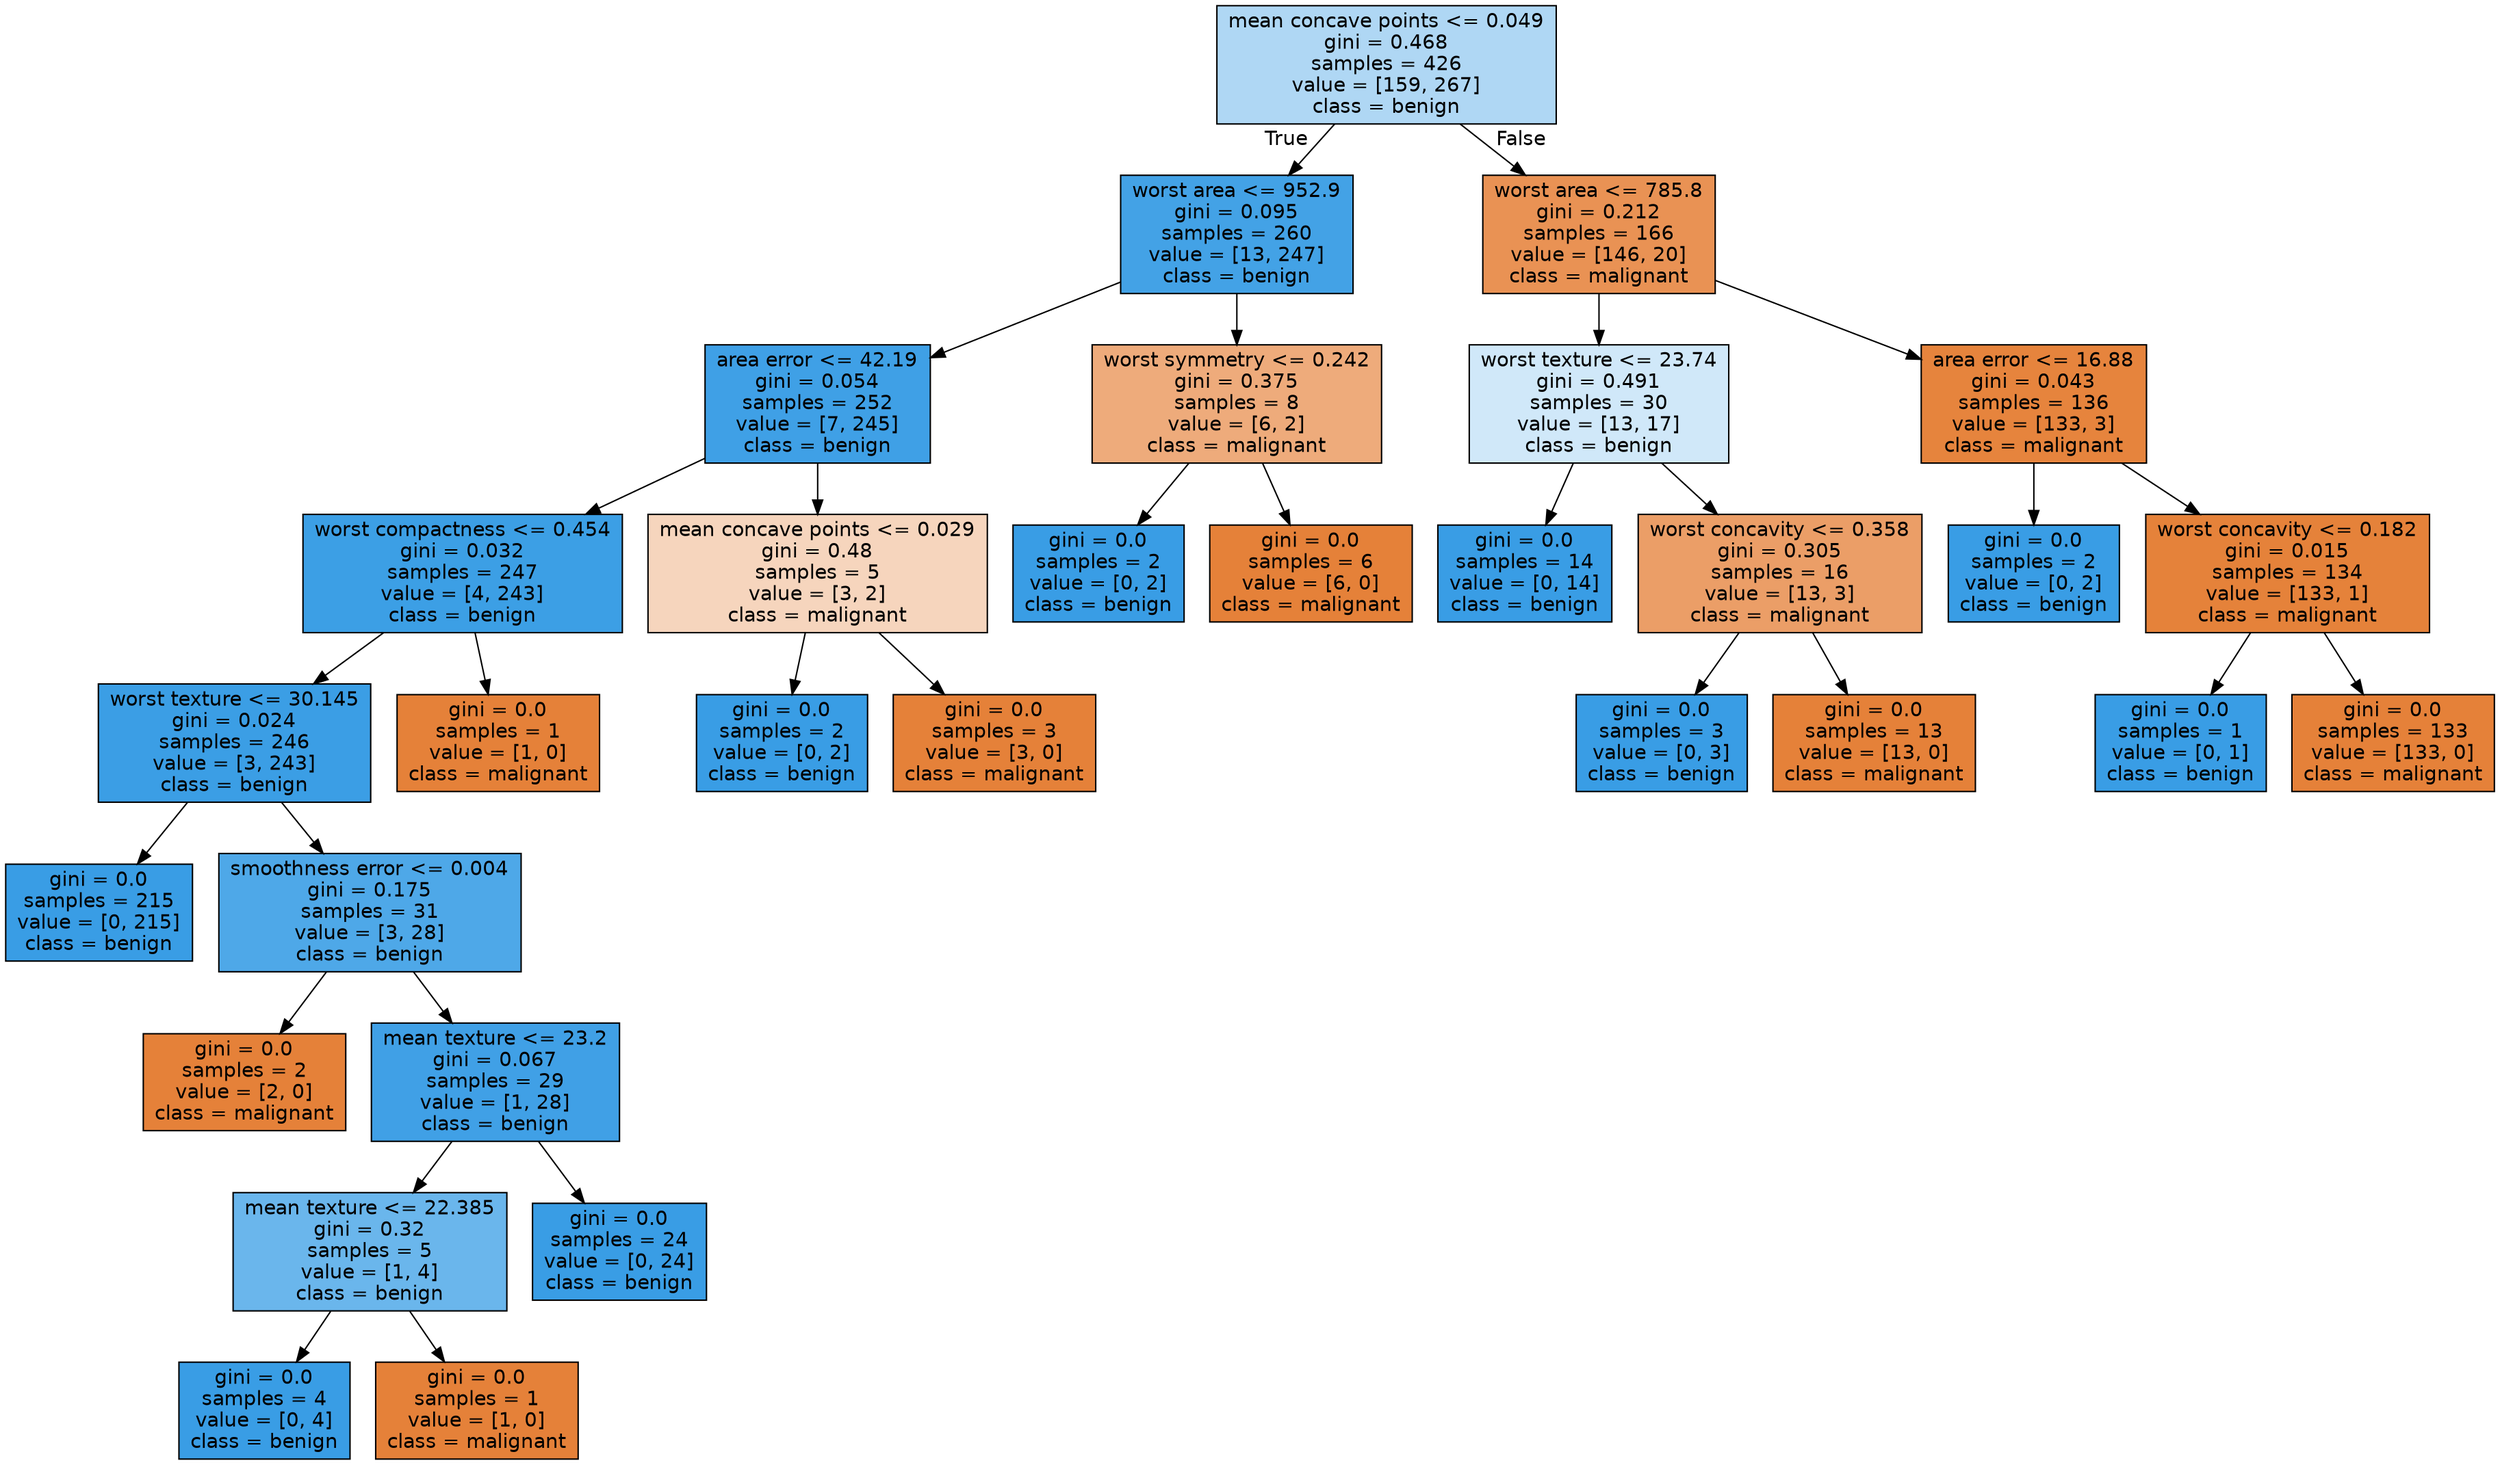 digraph Tree {
node [shape=box, style="filled", color="black", fontname="helvetica"] ;
edge [fontname="helvetica"] ;
0 [label="mean concave points <= 0.049\ngini = 0.468\nsamples = 426\nvalue = [159, 267]\nclass = benign", fillcolor="#afd7f4"] ;
1 [label="worst area <= 952.9\ngini = 0.095\nsamples = 260\nvalue = [13, 247]\nclass = benign", fillcolor="#43a2e6"] ;
0 -> 1 [labeldistance=2.5, labelangle=45, headlabel="True"] ;
2 [label="area error <= 42.19\ngini = 0.054\nsamples = 252\nvalue = [7, 245]\nclass = benign", fillcolor="#3fa0e6"] ;
1 -> 2 ;
3 [label="worst compactness <= 0.454\ngini = 0.032\nsamples = 247\nvalue = [4, 243]\nclass = benign", fillcolor="#3c9fe5"] ;
2 -> 3 ;
4 [label="worst texture <= 30.145\ngini = 0.024\nsamples = 246\nvalue = [3, 243]\nclass = benign", fillcolor="#3b9ee5"] ;
3 -> 4 ;
5 [label="gini = 0.0\nsamples = 215\nvalue = [0, 215]\nclass = benign", fillcolor="#399de5"] ;
4 -> 5 ;
6 [label="smoothness error <= 0.004\ngini = 0.175\nsamples = 31\nvalue = [3, 28]\nclass = benign", fillcolor="#4ea8e8"] ;
4 -> 6 ;
7 [label="gini = 0.0\nsamples = 2\nvalue = [2, 0]\nclass = malignant", fillcolor="#e58139"] ;
6 -> 7 ;
8 [label="mean texture <= 23.2\ngini = 0.067\nsamples = 29\nvalue = [1, 28]\nclass = benign", fillcolor="#40a0e6"] ;
6 -> 8 ;
9 [label="mean texture <= 22.385\ngini = 0.32\nsamples = 5\nvalue = [1, 4]\nclass = benign", fillcolor="#6ab6ec"] ;
8 -> 9 ;
10 [label="gini = 0.0\nsamples = 4\nvalue = [0, 4]\nclass = benign", fillcolor="#399de5"] ;
9 -> 10 ;
11 [label="gini = 0.0\nsamples = 1\nvalue = [1, 0]\nclass = malignant", fillcolor="#e58139"] ;
9 -> 11 ;
12 [label="gini = 0.0\nsamples = 24\nvalue = [0, 24]\nclass = benign", fillcolor="#399de5"] ;
8 -> 12 ;
13 [label="gini = 0.0\nsamples = 1\nvalue = [1, 0]\nclass = malignant", fillcolor="#e58139"] ;
3 -> 13 ;
14 [label="mean concave points <= 0.029\ngini = 0.48\nsamples = 5\nvalue = [3, 2]\nclass = malignant", fillcolor="#f6d5bd"] ;
2 -> 14 ;
15 [label="gini = 0.0\nsamples = 2\nvalue = [0, 2]\nclass = benign", fillcolor="#399de5"] ;
14 -> 15 ;
16 [label="gini = 0.0\nsamples = 3\nvalue = [3, 0]\nclass = malignant", fillcolor="#e58139"] ;
14 -> 16 ;
17 [label="worst symmetry <= 0.242\ngini = 0.375\nsamples = 8\nvalue = [6, 2]\nclass = malignant", fillcolor="#eeab7b"] ;
1 -> 17 ;
18 [label="gini = 0.0\nsamples = 2\nvalue = [0, 2]\nclass = benign", fillcolor="#399de5"] ;
17 -> 18 ;
19 [label="gini = 0.0\nsamples = 6\nvalue = [6, 0]\nclass = malignant", fillcolor="#e58139"] ;
17 -> 19 ;
20 [label="worst area <= 785.8\ngini = 0.212\nsamples = 166\nvalue = [146, 20]\nclass = malignant", fillcolor="#e99254"] ;
0 -> 20 [labeldistance=2.5, labelangle=-45, headlabel="False"] ;
21 [label="worst texture <= 23.74\ngini = 0.491\nsamples = 30\nvalue = [13, 17]\nclass = benign", fillcolor="#d0e8f9"] ;
20 -> 21 ;
22 [label="gini = 0.0\nsamples = 14\nvalue = [0, 14]\nclass = benign", fillcolor="#399de5"] ;
21 -> 22 ;
23 [label="worst concavity <= 0.358\ngini = 0.305\nsamples = 16\nvalue = [13, 3]\nclass = malignant", fillcolor="#eb9e67"] ;
21 -> 23 ;
24 [label="gini = 0.0\nsamples = 3\nvalue = [0, 3]\nclass = benign", fillcolor="#399de5"] ;
23 -> 24 ;
25 [label="gini = 0.0\nsamples = 13\nvalue = [13, 0]\nclass = malignant", fillcolor="#e58139"] ;
23 -> 25 ;
26 [label="area error <= 16.88\ngini = 0.043\nsamples = 136\nvalue = [133, 3]\nclass = malignant", fillcolor="#e6843d"] ;
20 -> 26 ;
27 [label="gini = 0.0\nsamples = 2\nvalue = [0, 2]\nclass = benign", fillcolor="#399de5"] ;
26 -> 27 ;
28 [label="worst concavity <= 0.182\ngini = 0.015\nsamples = 134\nvalue = [133, 1]\nclass = malignant", fillcolor="#e5823a"] ;
26 -> 28 ;
29 [label="gini = 0.0\nsamples = 1\nvalue = [0, 1]\nclass = benign", fillcolor="#399de5"] ;
28 -> 29 ;
30 [label="gini = 0.0\nsamples = 133\nvalue = [133, 0]\nclass = malignant", fillcolor="#e58139"] ;
28 -> 30 ;
}
